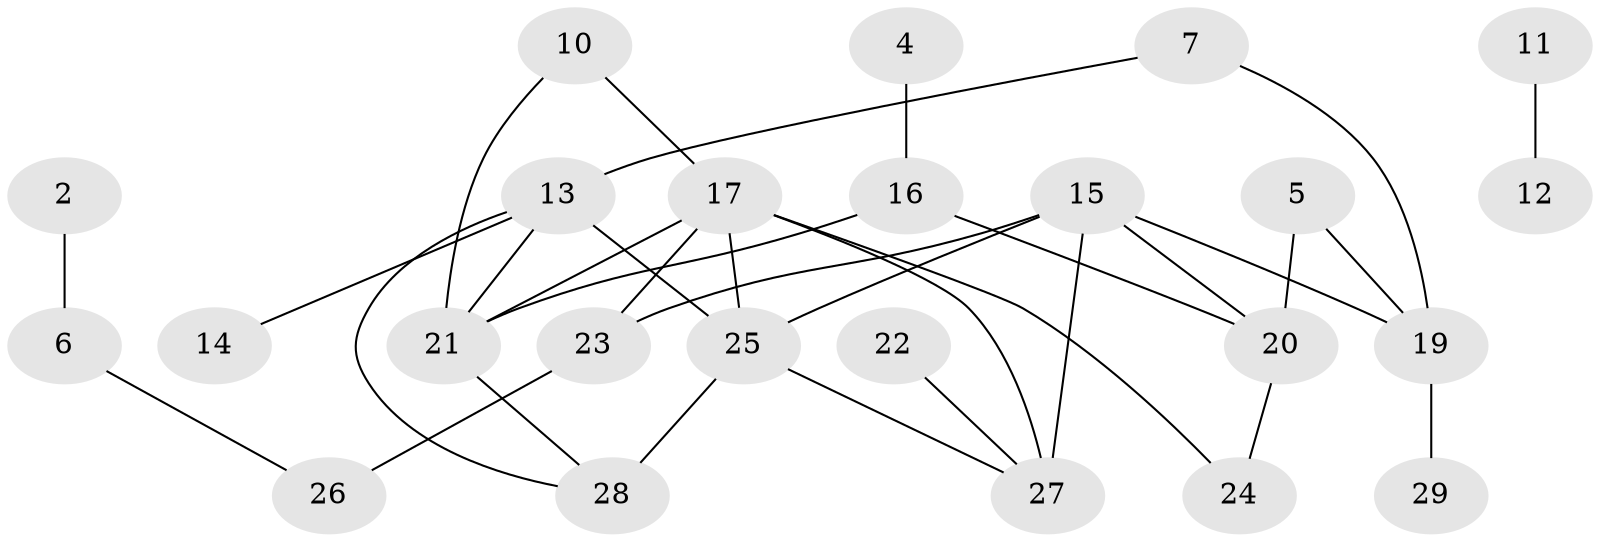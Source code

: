 // original degree distribution, {1: 0.24561403508771928, 3: 0.3157894736842105, 2: 0.19298245614035087, 5: 0.05263157894736842, 0: 0.08771929824561403, 4: 0.08771929824561403, 7: 0.017543859649122806}
// Generated by graph-tools (version 1.1) at 2025/00/03/09/25 03:00:49]
// undirected, 24 vertices, 33 edges
graph export_dot {
graph [start="1"]
  node [color=gray90,style=filled];
  2;
  4;
  5;
  6;
  7;
  10;
  11;
  12;
  13;
  14;
  15;
  16;
  17;
  19;
  20;
  21;
  22;
  23;
  24;
  25;
  26;
  27;
  28;
  29;
  2 -- 6 [weight=1.0];
  4 -- 16 [weight=1.0];
  5 -- 19 [weight=1.0];
  5 -- 20 [weight=1.0];
  6 -- 26 [weight=1.0];
  7 -- 13 [weight=1.0];
  7 -- 19 [weight=1.0];
  10 -- 17 [weight=1.0];
  10 -- 21 [weight=1.0];
  11 -- 12 [weight=1.0];
  13 -- 14 [weight=1.0];
  13 -- 21 [weight=1.0];
  13 -- 25 [weight=1.0];
  13 -- 28 [weight=1.0];
  15 -- 19 [weight=1.0];
  15 -- 20 [weight=1.0];
  15 -- 23 [weight=1.0];
  15 -- 25 [weight=1.0];
  15 -- 27 [weight=3.0];
  16 -- 20 [weight=1.0];
  16 -- 21 [weight=1.0];
  17 -- 21 [weight=1.0];
  17 -- 23 [weight=1.0];
  17 -- 24 [weight=1.0];
  17 -- 25 [weight=1.0];
  17 -- 27 [weight=1.0];
  19 -- 29 [weight=2.0];
  20 -- 24 [weight=1.0];
  21 -- 28 [weight=1.0];
  22 -- 27 [weight=1.0];
  23 -- 26 [weight=1.0];
  25 -- 27 [weight=1.0];
  25 -- 28 [weight=2.0];
}
